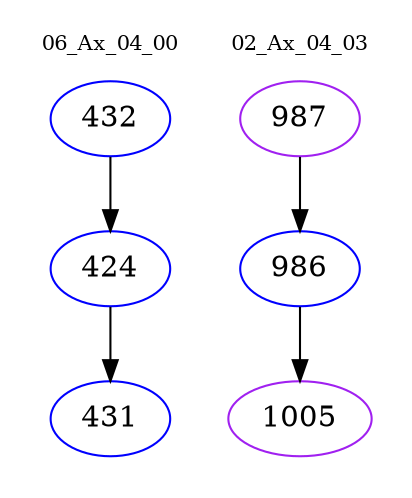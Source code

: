 digraph{
subgraph cluster_0 {
color = white
label = "06_Ax_04_00";
fontsize=10;
T0_432 [label="432", color="blue"]
T0_432 -> T0_424 [color="black"]
T0_424 [label="424", color="blue"]
T0_424 -> T0_431 [color="black"]
T0_431 [label="431", color="blue"]
}
subgraph cluster_1 {
color = white
label = "02_Ax_04_03";
fontsize=10;
T1_987 [label="987", color="purple"]
T1_987 -> T1_986 [color="black"]
T1_986 [label="986", color="blue"]
T1_986 -> T1_1005 [color="black"]
T1_1005 [label="1005", color="purple"]
}
}
